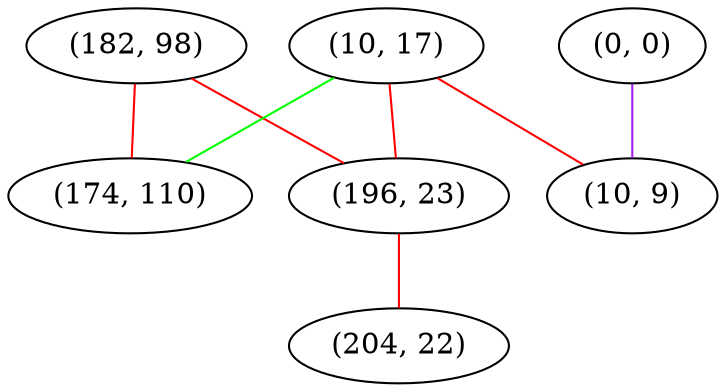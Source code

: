 graph "" {
"(182, 98)";
"(10, 17)";
"(196, 23)";
"(0, 0)";
"(174, 110)";
"(204, 22)";
"(10, 9)";
"(182, 98)" -- "(196, 23)"  [color=red, key=0, weight=1];
"(182, 98)" -- "(174, 110)"  [color=red, key=0, weight=1];
"(10, 17)" -- "(196, 23)"  [color=red, key=0, weight=1];
"(10, 17)" -- "(10, 9)"  [color=red, key=0, weight=1];
"(10, 17)" -- "(174, 110)"  [color=green, key=0, weight=2];
"(196, 23)" -- "(204, 22)"  [color=red, key=0, weight=1];
"(0, 0)" -- "(10, 9)"  [color=purple, key=0, weight=4];
}
